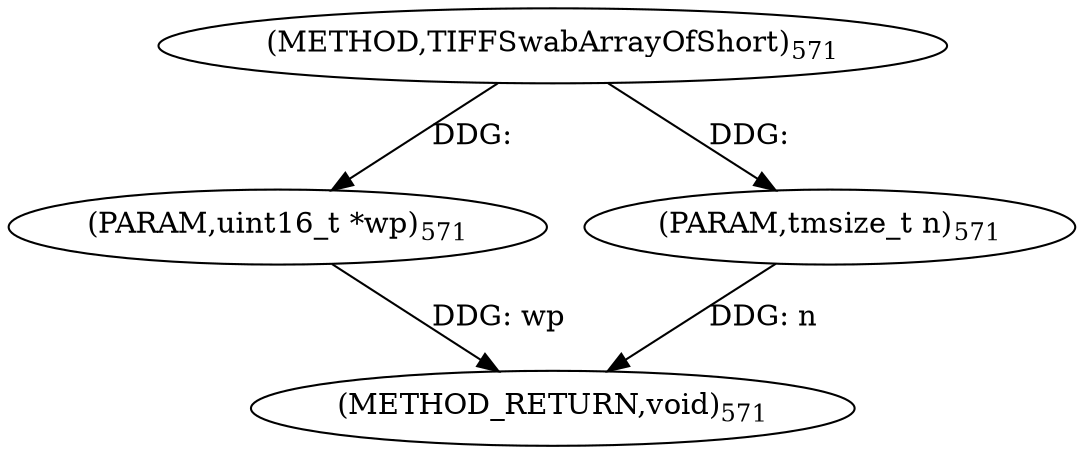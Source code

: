 digraph "TIFFSwabArrayOfShort" {  
"9225" [label = <(METHOD,TIFFSwabArrayOfShort)<SUB>571</SUB>> ]
"9228" [label = <(METHOD_RETURN,void)<SUB>571</SUB>> ]
"9226" [label = <(PARAM,uint16_t *wp)<SUB>571</SUB>> ]
"9227" [label = <(PARAM,tmsize_t n)<SUB>571</SUB>> ]
  "9226" -> "9228"  [ label = "DDG: wp"] 
  "9227" -> "9228"  [ label = "DDG: n"] 
  "9225" -> "9226"  [ label = "DDG: "] 
  "9225" -> "9227"  [ label = "DDG: "] 
}

